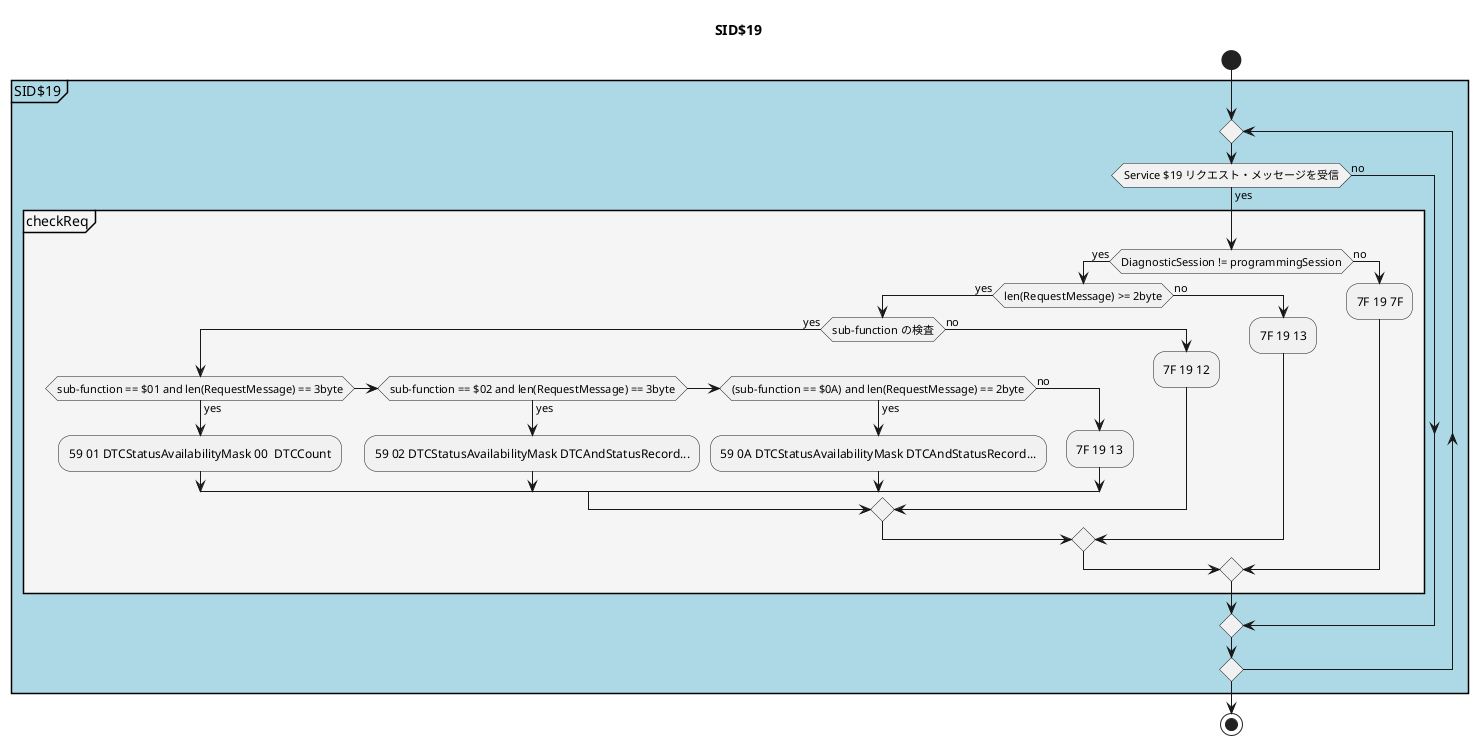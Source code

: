 @startuml SID$19
title SID$19
start
    partition SID$19 #LightBlue{
    repeat
    if (Service $19 リクエスト・メッセージを受信) then (yes)

      partition checkReq #WhiteSmoke{

        if (DiagnosticSession != programmingSession) then (yes) 
            if (len(RequestMessage) >= 2byte) then (yes)
                if(sub-function の検査) then (yes)
                    if(sub-function == $01 and len(RequestMessage) == 3byte) then (yes)
                        :59 01 DTCStatusAvailabilityMask 00  DTCCount;
                    elseif (sub-function == $02 and len(RequestMessage) == 3byte) then (yes)
                        :59 02 DTCStatusAvailabilityMask DTCAndStatusRecord...;
                    elseif((sub-function == $0A) and len(RequestMessage) == 2byte) then (yes)
                        :59 0A DTCStatusAvailabilityMask DTCAndStatusRecord...;   
                    else(no)
                        :7F 19 13;
                    endif
                else(no)
                    :7F 19 12;
                endif
            else(no)
                :7F 19 13;
            endif
        else (no)
            :7F 19 7F;
        endif
      }

    else (no)
    endif
    repeat while()
    }
stop
@enduml